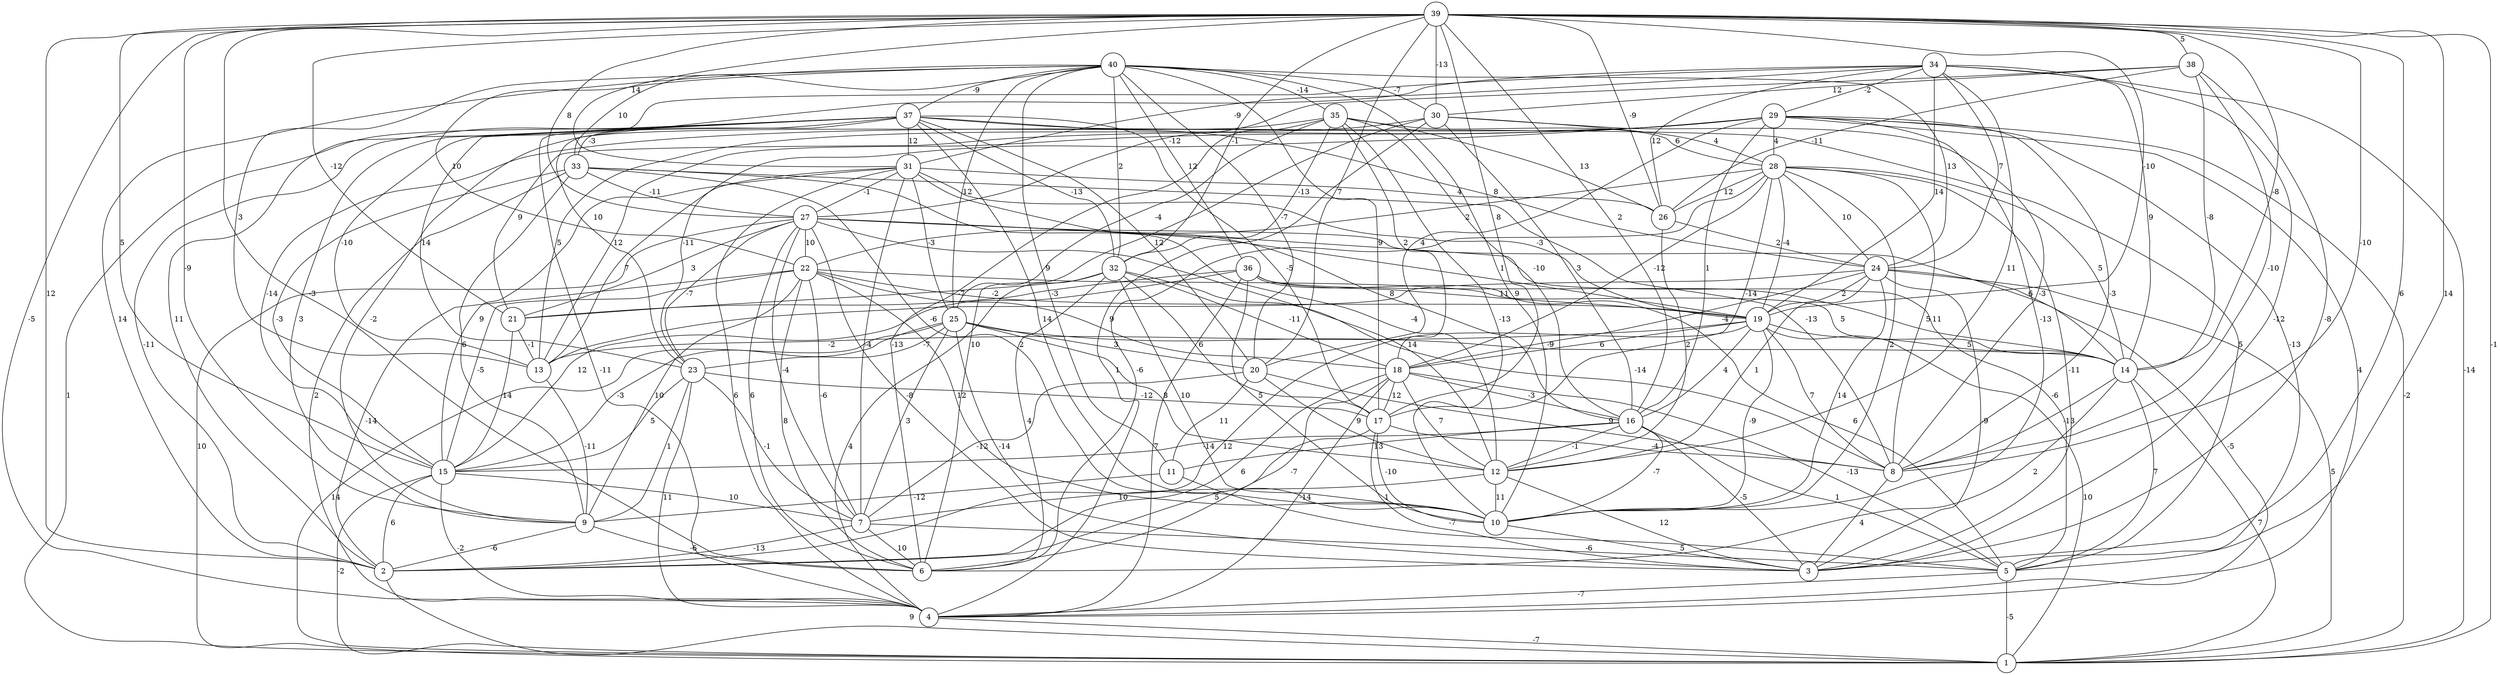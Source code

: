 graph { 
	 fontname="Helvetica,Arial,sans-serif" 
	 node [shape = circle]; 
	 40 -- 2 [label = "14"];
	 40 -- 10 [label = "9"];
	 40 -- 11 [label = "9"];
	 40 -- 13 [label = "3"];
	 40 -- 17 [label = "9"];
	 40 -- 20 [label = "-7"];
	 40 -- 22 [label = "10"];
	 40 -- 24 [label = "13"];
	 40 -- 25 [label = "12"];
	 40 -- 30 [label = "-7"];
	 40 -- 32 [label = "2"];
	 40 -- 33 [label = "10"];
	 40 -- 35 [label = "-14"];
	 40 -- 36 [label = "12"];
	 40 -- 37 [label = "-9"];
	 39 -- 1 [label = "-1"];
	 39 -- 2 [label = "12"];
	 39 -- 3 [label = "6"];
	 39 -- 4 [label = "-5"];
	 39 -- 5 [label = "14"];
	 39 -- 6 [label = "-3"];
	 39 -- 8 [label = "-10"];
	 39 -- 9 [label = "-9"];
	 39 -- 14 [label = "-8"];
	 39 -- 15 [label = "5"];
	 39 -- 16 [label = "2"];
	 39 -- 17 [label = "8"];
	 39 -- 19 [label = "-10"];
	 39 -- 20 [label = "7"];
	 39 -- 21 [label = "-12"];
	 39 -- 26 [label = "-9"];
	 39 -- 27 [label = "8"];
	 39 -- 30 [label = "-13"];
	 39 -- 31 [label = "14"];
	 39 -- 32 [label = "-1"];
	 39 -- 38 [label = "5"];
	 38 -- 3 [label = "-8"];
	 38 -- 8 [label = "-10"];
	 38 -- 14 [label = "-8"];
	 38 -- 26 [label = "-11"];
	 38 -- 27 [label = "-12"];
	 38 -- 30 [label = "12"];
	 37 -- 1 [label = "1"];
	 37 -- 2 [label = "-11"];
	 37 -- 4 [label = "-11"];
	 37 -- 5 [label = "5"];
	 37 -- 9 [label = "3"];
	 37 -- 10 [label = "14"];
	 37 -- 13 [label = "-10"];
	 37 -- 17 [label = "-5"];
	 37 -- 20 [label = "12"];
	 37 -- 23 [label = "14"];
	 37 -- 24 [label = "8"];
	 37 -- 31 [label = "12"];
	 37 -- 32 [label = "-13"];
	 37 -- 33 [label = "-3"];
	 36 -- 4 [label = "7"];
	 36 -- 5 [label = "6"];
	 36 -- 10 [label = "5"];
	 36 -- 14 [label = "11"];
	 36 -- 15 [label = "12"];
	 36 -- 19 [label = "11"];
	 36 -- 21 [label = "-3"];
	 35 -- 6 [label = "-13"];
	 35 -- 9 [label = "-2"];
	 35 -- 10 [label = "-13"];
	 35 -- 16 [label = "-10"];
	 35 -- 18 [label = "2"];
	 35 -- 25 [label = "-4"];
	 35 -- 26 [label = "13"];
	 35 -- 28 [label = "6"];
	 35 -- 32 [label = "-13"];
	 34 -- 1 [label = "-14"];
	 34 -- 2 [label = "11"];
	 34 -- 3 [label = "-12"];
	 34 -- 12 [label = "11"];
	 34 -- 14 [label = "9"];
	 34 -- 19 [label = "14"];
	 34 -- 23 [label = "10"];
	 34 -- 24 [label = "7"];
	 34 -- 26 [label = "12"];
	 34 -- 29 [label = "-2"];
	 34 -- 31 [label = "-9"];
	 33 -- 4 [label = "2"];
	 33 -- 8 [label = "-13"];
	 33 -- 9 [label = "6"];
	 33 -- 10 [label = "2"];
	 33 -- 12 [label = "-4"];
	 33 -- 15 [label = "-3"];
	 33 -- 27 [label = "-11"];
	 32 -- 4 [label = "4"];
	 32 -- 6 [label = "4"];
	 32 -- 8 [label = "-14"];
	 32 -- 10 [label = "10"];
	 32 -- 17 [label = "6"];
	 32 -- 18 [label = "-11"];
	 32 -- 21 [label = "-7"];
	 31 -- 4 [label = "6"];
	 31 -- 7 [label = "-4"];
	 31 -- 13 [label = "7"];
	 31 -- 15 [label = "9"];
	 31 -- 16 [label = "8"];
	 31 -- 19 [label = "-3"];
	 31 -- 25 [label = "-3"];
	 31 -- 26 [label = "4"];
	 31 -- 27 [label = "-1"];
	 30 -- 4 [label = "1"];
	 30 -- 6 [label = "10"];
	 30 -- 8 [label = "-3"];
	 30 -- 13 [label = "5"];
	 30 -- 16 [label = "3"];
	 30 -- 28 [label = "4"];
	 29 -- 1 [label = "-2"];
	 29 -- 4 [label = "4"];
	 29 -- 5 [label = "-13"];
	 29 -- 8 [label = "-3"];
	 29 -- 10 [label = "-13"];
	 29 -- 13 [label = "12"];
	 29 -- 15 [label = "-14"];
	 29 -- 16 [label = "1"];
	 29 -- 20 [label = "4"];
	 29 -- 21 [label = "9"];
	 29 -- 23 [label = "-11"];
	 29 -- 28 [label = "4"];
	 28 -- 3 [label = "-11"];
	 28 -- 6 [label = "-6"];
	 28 -- 8 [label = "5"];
	 28 -- 10 [label = "2"];
	 28 -- 14 [label = "5"];
	 28 -- 17 [label = "-14"];
	 28 -- 18 [label = "-12"];
	 28 -- 19 [label = "-4"];
	 28 -- 22 [label = "2"];
	 28 -- 24 [label = "10"];
	 28 -- 26 [label = "12"];
	 27 -- 1 [label = "10"];
	 27 -- 3 [label = "-8"];
	 27 -- 5 [label = "-6"];
	 27 -- 6 [label = "6"];
	 27 -- 7 [label = "-4"];
	 27 -- 12 [label = "14"];
	 27 -- 14 [label = "6"];
	 27 -- 19 [label = "1"];
	 27 -- 21 [label = "3"];
	 27 -- 22 [label = "10"];
	 27 -- 23 [label = "-7"];
	 26 -- 12 [label = "2"];
	 26 -- 24 [label = "2"];
	 25 -- 1 [label = "14"];
	 25 -- 3 [label = "-14"];
	 25 -- 7 [label = "3"];
	 25 -- 12 [label = "8"];
	 25 -- 14 [label = "-9"];
	 25 -- 15 [label = "-3"];
	 25 -- 20 [label = "3"];
	 25 -- 23 [label = "-7"];
	 24 -- 1 [label = "5"];
	 24 -- 3 [label = "-9"];
	 24 -- 4 [label = "-5"];
	 24 -- 10 [label = "14"];
	 24 -- 12 [label = "1"];
	 24 -- 13 [label = "-6"];
	 24 -- 18 [label = "-4"];
	 24 -- 19 [label = "2"];
	 23 -- 4 [label = "11"];
	 23 -- 7 [label = "-1"];
	 23 -- 9 [label = "1"];
	 23 -- 15 [label = "5"];
	 23 -- 17 [label = "-12"];
	 22 -- 2 [label = "-14"];
	 22 -- 6 [label = "8"];
	 22 -- 7 [label = "-6"];
	 22 -- 9 [label = "10"];
	 22 -- 10 [label = "12"];
	 22 -- 14 [label = "5"];
	 22 -- 15 [label = "-5"];
	 22 -- 18 [label = "9"];
	 22 -- 19 [label = "-2"];
	 21 -- 13 [label = "-1"];
	 21 -- 15 [label = "14"];
	 20 -- 7 [label = "-12"];
	 20 -- 8 [label = "9"];
	 20 -- 11 [label = "11"];
	 20 -- 12 [label = "9"];
	 19 -- 1 [label = "10"];
	 19 -- 2 [label = "12"];
	 19 -- 8 [label = "7"];
	 19 -- 10 [label = "-9"];
	 19 -- 13 [label = "-2"];
	 19 -- 14 [label = "5"];
	 19 -- 16 [label = "4"];
	 19 -- 18 [label = "6"];
	 18 -- 2 [label = "6"];
	 18 -- 4 [label = "-14"];
	 18 -- 5 [label = "-13"];
	 18 -- 6 [label = "-7"];
	 18 -- 12 [label = "7"];
	 18 -- 16 [label = "-3"];
	 18 -- 17 [label = "12"];
	 17 -- 2 [label = "5"];
	 17 -- 3 [label = "1"];
	 17 -- 8 [label = "-4"];
	 17 -- 10 [label = "-10"];
	 16 -- 3 [label = "-5"];
	 16 -- 5 [label = "1"];
	 16 -- 10 [label = "-7"];
	 16 -- 11 [label = "13"];
	 16 -- 12 [label = "-1"];
	 16 -- 15 [label = "-14"];
	 15 -- 1 [label = "-2"];
	 15 -- 2 [label = "6"];
	 15 -- 4 [label = "-2"];
	 15 -- 7 [label = "10"];
	 14 -- 1 [label = "7"];
	 14 -- 5 [label = "7"];
	 14 -- 6 [label = "2"];
	 14 -- 8 [label = "-13"];
	 13 -- 9 [label = "-11"];
	 12 -- 3 [label = "12"];
	 12 -- 7 [label = "10"];
	 12 -- 10 [label = "11"];
	 11 -- 5 [label = "-7"];
	 11 -- 9 [label = "-12"];
	 10 -- 3 [label = "5"];
	 9 -- 2 [label = "-6"];
	 9 -- 6 [label = "-6"];
	 8 -- 3 [label = "4"];
	 7 -- 2 [label = "-13"];
	 7 -- 5 [label = "-6"];
	 7 -- 6 [label = "10"];
	 5 -- 1 [label = "-5"];
	 5 -- 4 [label = "-7"];
	 4 -- 1 [label = "-7"];
	 2 -- 1 [label = "9"];
	 1;
	 2;
	 3;
	 4;
	 5;
	 6;
	 7;
	 8;
	 9;
	 10;
	 11;
	 12;
	 13;
	 14;
	 15;
	 16;
	 17;
	 18;
	 19;
	 20;
	 21;
	 22;
	 23;
	 24;
	 25;
	 26;
	 27;
	 28;
	 29;
	 30;
	 31;
	 32;
	 33;
	 34;
	 35;
	 36;
	 37;
	 38;
	 39;
	 40;
}
